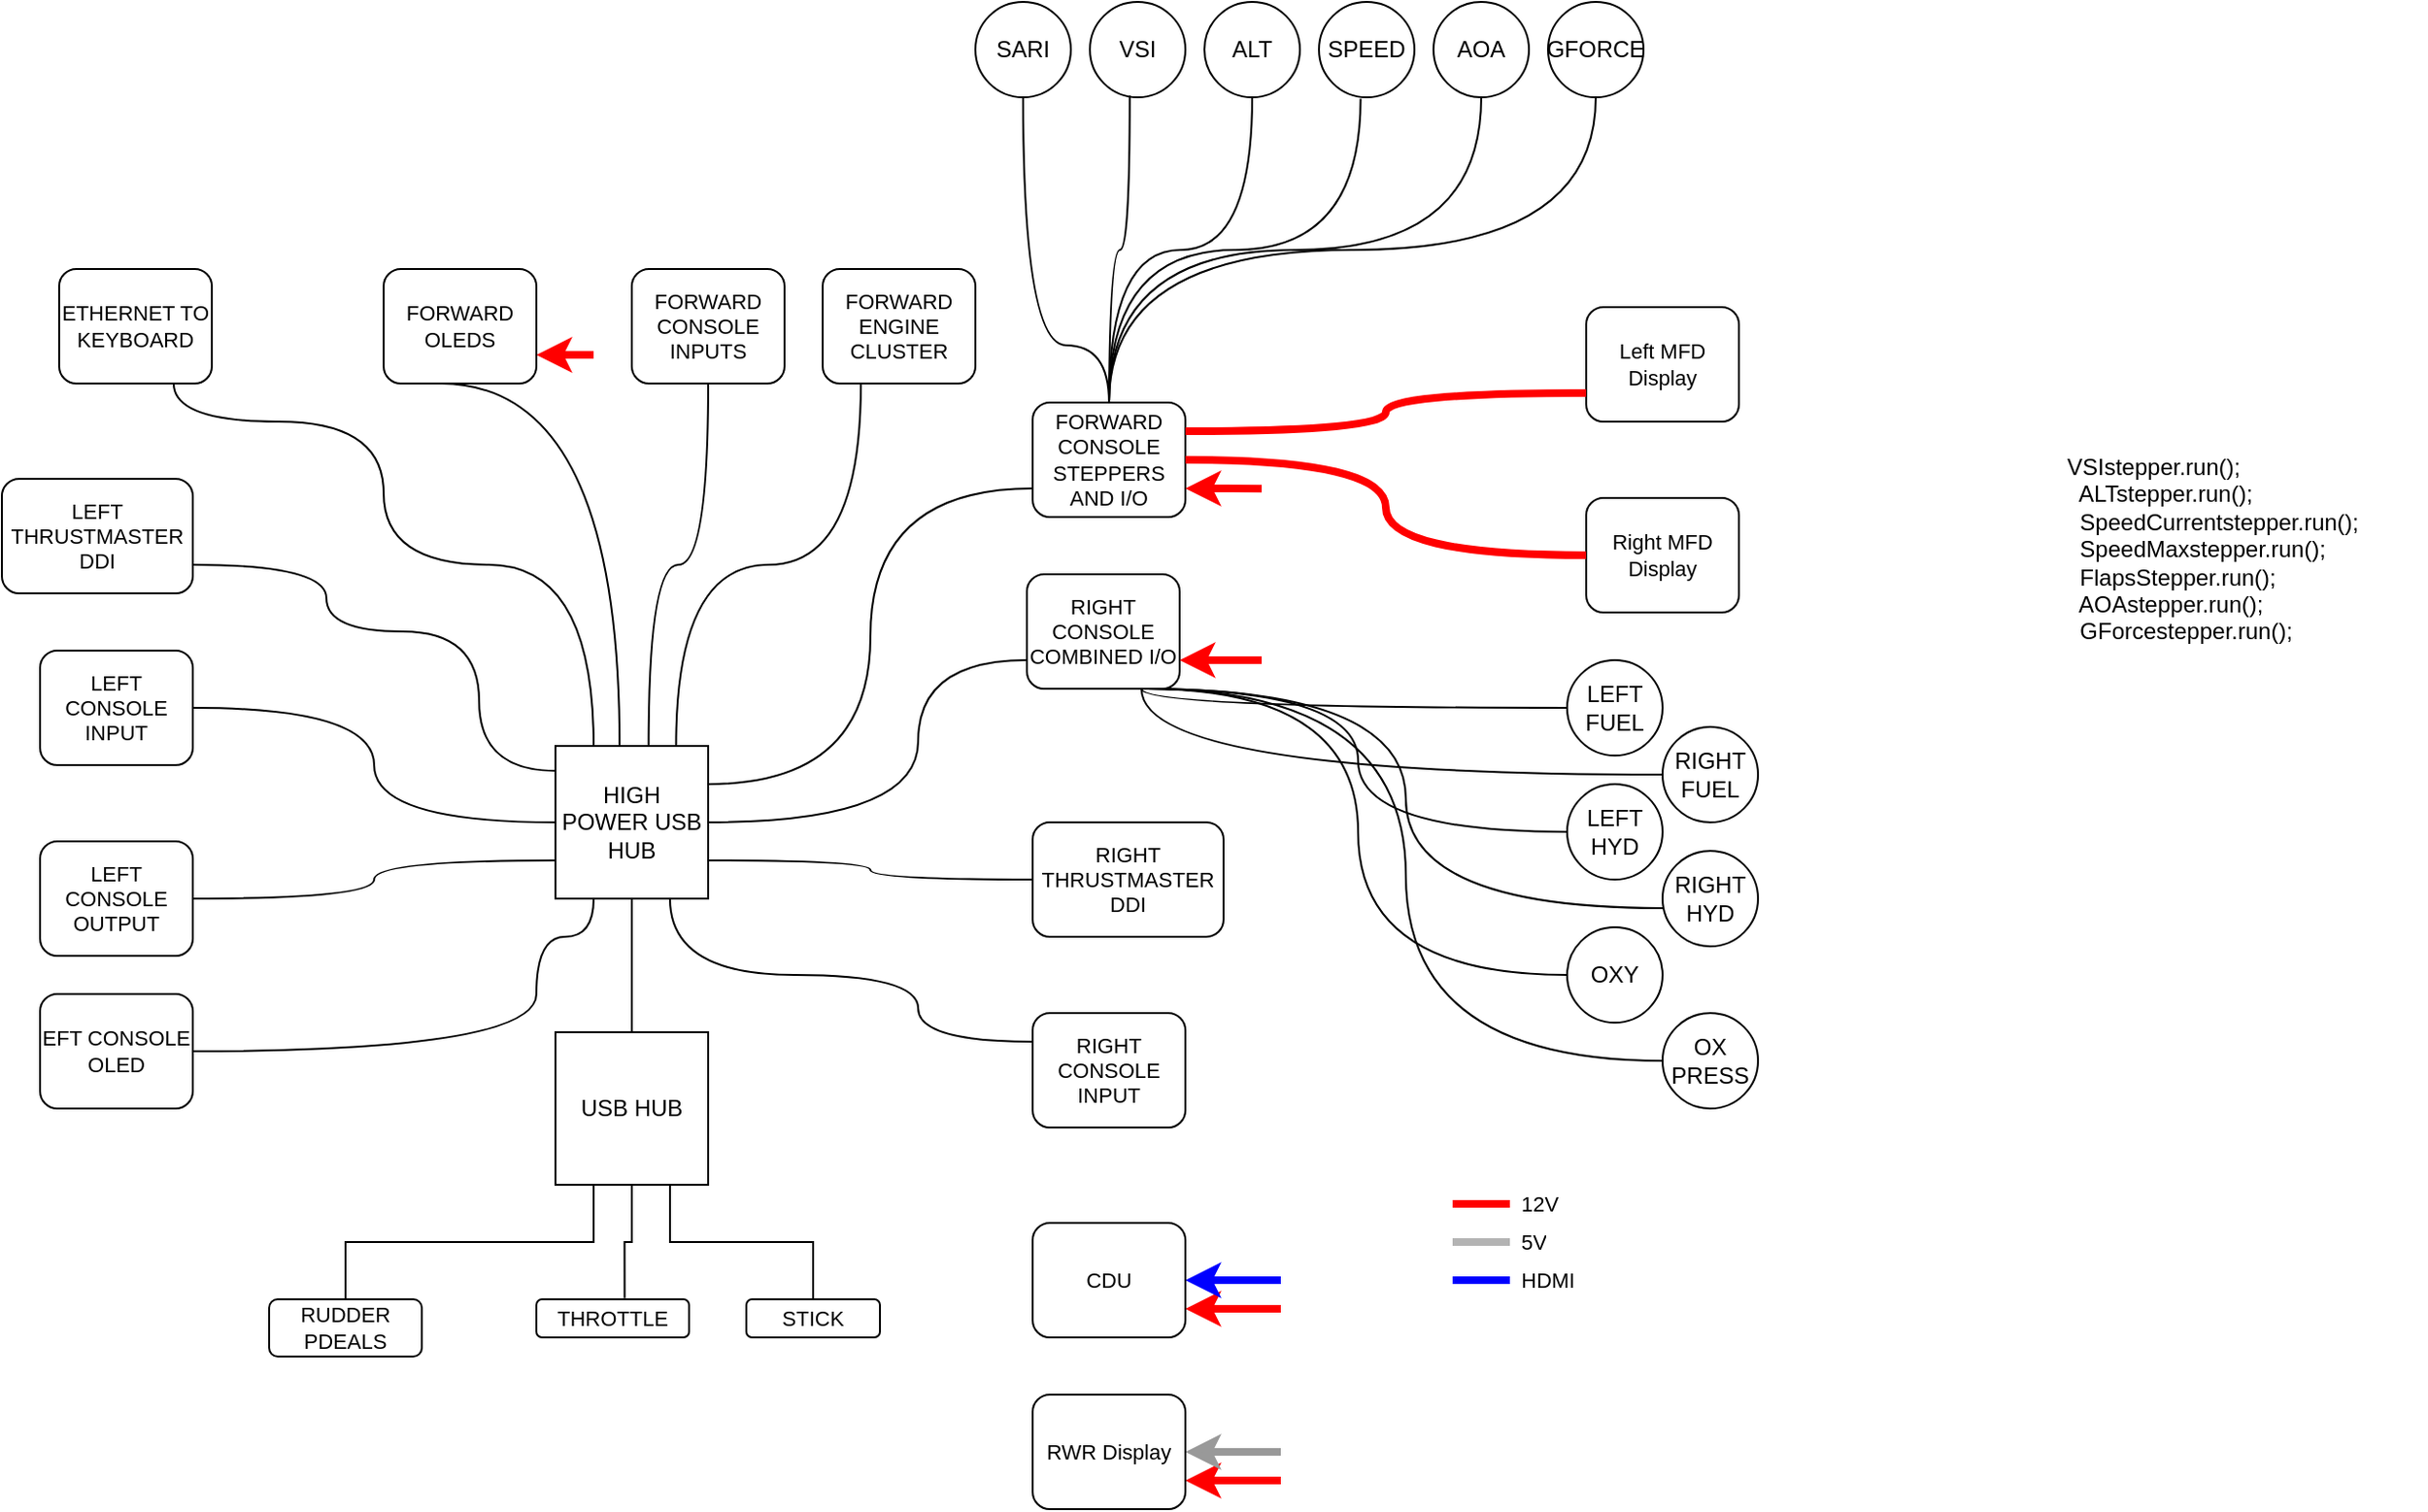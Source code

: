 <mxfile version="25.0.2" pages="2">
  <diagram name="USB" id="yBFjpGB_hnzksudnm4go">
    <mxGraphModel dx="602" dy="416" grid="1" gridSize="10" guides="1" tooltips="1" connect="1" arrows="1" fold="1" page="1" pageScale="1" pageWidth="1654" pageHeight="1169" math="0" shadow="0">
      <root>
        <mxCell id="0" />
        <mxCell id="1" parent="0" />
        <mxCell id="Ro6t9AoRWgbtbSuEfdBf-4" style="edgeStyle=orthogonalEdgeStyle;shape=connector;rounded=0;orthogonalLoop=1;jettySize=auto;html=1;exitX=1;exitY=0.75;exitDx=0;exitDy=0;entryX=0;entryY=0.5;entryDx=0;entryDy=0;strokeColor=default;align=center;verticalAlign=middle;fontFamily=Helvetica;fontSize=11;fontColor=default;labelBackgroundColor=default;endArrow=none;endFill=0;curved=1;" parent="1" source="rAlfIYWtiNr7He6zgziq-1" target="Ro6t9AoRWgbtbSuEfdBf-2" edge="1">
          <mxGeometry relative="1" as="geometry" />
        </mxCell>
        <mxCell id="rAlfIYWtiNr7He6zgziq-1" value="HIGH POWER USB HUB" style="whiteSpace=wrap;html=1;aspect=fixed;points=[[0,0,0,0,0],[0,0.25,0,0,0],[0,0.5,0,0,0],[0,0.75,0,0,0],[0,1,0,0,0],[0.25,0,0,0,0],[0.25,1,0,0,0],[0.42,0,0,0,0],[0.5,1,0,0,0],[0.61,0,0,0,0],[0.75,1,0,0,0],[0.79,0,0,0,0],[1,0,0,0,0],[1,0.25,0,0,0],[1,0.5,0,0,0],[1,0.75,0,0,0],[1,1,0,0,0]];" parent="1" vertex="1">
          <mxGeometry x="540" y="440" width="80" height="80" as="geometry" />
        </mxCell>
        <mxCell id="rAlfIYWtiNr7He6zgziq-4" style="edgeStyle=orthogonalEdgeStyle;rounded=0;orthogonalLoop=1;jettySize=auto;html=1;entryX=0.5;entryY=1;entryDx=0;entryDy=0;endArrow=none;endFill=0;strokeColor=default;align=center;verticalAlign=middle;fontFamily=Helvetica;fontSize=11;fontColor=default;labelBackgroundColor=default;curved=1;" parent="1" source="rAlfIYWtiNr7He6zgziq-3" target="rAlfIYWtiNr7He6zgziq-1" edge="1">
          <mxGeometry relative="1" as="geometry" />
        </mxCell>
        <mxCell id="rAlfIYWtiNr7He6zgziq-8" style="edgeStyle=orthogonalEdgeStyle;shape=connector;rounded=0;orthogonalLoop=1;jettySize=auto;html=1;exitX=0.25;exitY=1;exitDx=0;exitDy=0;entryX=0.5;entryY=0;entryDx=0;entryDy=0;strokeColor=default;align=center;verticalAlign=middle;fontFamily=Helvetica;fontSize=11;fontColor=default;labelBackgroundColor=default;endArrow=none;endFill=0;" parent="1" source="rAlfIYWtiNr7He6zgziq-3" target="rAlfIYWtiNr7He6zgziq-7" edge="1">
          <mxGeometry relative="1" as="geometry" />
        </mxCell>
        <mxCell id="rAlfIYWtiNr7He6zgziq-3" value="USB HUB" style="whiteSpace=wrap;html=1;aspect=fixed;" parent="1" vertex="1">
          <mxGeometry x="540" y="590" width="80" height="80" as="geometry" />
        </mxCell>
        <mxCell id="rAlfIYWtiNr7He6zgziq-10" style="edgeStyle=orthogonalEdgeStyle;shape=connector;rounded=0;orthogonalLoop=1;jettySize=auto;html=1;exitX=0.5;exitY=0;exitDx=0;exitDy=0;entryX=0.75;entryY=1;entryDx=0;entryDy=0;strokeColor=default;align=center;verticalAlign=middle;fontFamily=Helvetica;fontSize=11;fontColor=default;labelBackgroundColor=default;endArrow=none;endFill=0;" parent="1" source="rAlfIYWtiNr7He6zgziq-5" target="rAlfIYWtiNr7He6zgziq-3" edge="1">
          <mxGeometry relative="1" as="geometry" />
        </mxCell>
        <mxCell id="rAlfIYWtiNr7He6zgziq-5" value="STICK" style="rounded=1;whiteSpace=wrap;html=1;fontFamily=Helvetica;fontSize=11;fontColor=default;labelBackgroundColor=default;" parent="1" vertex="1">
          <mxGeometry x="640" y="730" width="70" height="20" as="geometry" />
        </mxCell>
        <mxCell id="rAlfIYWtiNr7He6zgziq-6" value="THROTTLE" style="rounded=1;whiteSpace=wrap;html=1;fontFamily=Helvetica;fontSize=11;fontColor=default;labelBackgroundColor=default;" parent="1" vertex="1">
          <mxGeometry x="530" y="730" width="80" height="20" as="geometry" />
        </mxCell>
        <mxCell id="rAlfIYWtiNr7He6zgziq-7" value="RUDDER PDEALS" style="rounded=1;whiteSpace=wrap;html=1;fontFamily=Helvetica;fontSize=11;fontColor=default;labelBackgroundColor=none;" parent="1" vertex="1">
          <mxGeometry x="390" y="730" width="80" height="30" as="geometry" />
        </mxCell>
        <mxCell id="rAlfIYWtiNr7He6zgziq-9" style="edgeStyle=orthogonalEdgeStyle;shape=connector;rounded=0;orthogonalLoop=1;jettySize=auto;html=1;exitX=0.5;exitY=1;exitDx=0;exitDy=0;entryX=0.578;entryY=-0.033;entryDx=0;entryDy=0;entryPerimeter=0;strokeColor=default;align=center;verticalAlign=middle;fontFamily=Helvetica;fontSize=11;fontColor=default;labelBackgroundColor=default;endArrow=none;endFill=0;" parent="1" source="rAlfIYWtiNr7He6zgziq-3" target="rAlfIYWtiNr7He6zgziq-6" edge="1">
          <mxGeometry relative="1" as="geometry" />
        </mxCell>
        <mxCell id="GTjIeOiFmsEKIcZ4Xf6M-12" style="edgeStyle=orthogonalEdgeStyle;shape=connector;rounded=0;orthogonalLoop=1;jettySize=auto;html=1;exitX=0.75;exitY=1;exitDx=0;exitDy=0;strokeColor=default;align=center;verticalAlign=middle;fontFamily=Helvetica;fontSize=11;fontColor=default;labelBackgroundColor=default;endArrow=none;endFill=0;curved=1;entryX=0.25;entryY=0;entryDx=0;entryDy=0;entryPerimeter=0;" parent="1" source="rAlfIYWtiNr7He6zgziq-11" target="rAlfIYWtiNr7He6zgziq-1" edge="1">
          <mxGeometry relative="1" as="geometry">
            <Array as="points">
              <mxPoint x="340" y="270" />
              <mxPoint x="450" y="270" />
              <mxPoint x="450" y="345" />
              <mxPoint x="560" y="345" />
            </Array>
            <mxPoint x="550" y="430" as="targetPoint" />
          </mxGeometry>
        </mxCell>
        <mxCell id="rAlfIYWtiNr7He6zgziq-11" value="ETHERNET TO KEYBOARD" style="rounded=1;whiteSpace=wrap;html=1;fontFamily=Helvetica;fontSize=11;fontColor=default;labelBackgroundColor=default;" parent="1" vertex="1">
          <mxGeometry x="280" y="190" width="80" height="60" as="geometry" />
        </mxCell>
        <mxCell id="GTjIeOiFmsEKIcZ4Xf6M-11" style="edgeStyle=orthogonalEdgeStyle;shape=connector;rounded=0;orthogonalLoop=1;jettySize=auto;html=1;exitX=1;exitY=0.5;exitDx=0;exitDy=0;entryX=0;entryY=0.5;entryDx=0;entryDy=0;strokeColor=default;align=center;verticalAlign=middle;fontFamily=Helvetica;fontSize=11;fontColor=default;labelBackgroundColor=default;endArrow=none;endFill=0;curved=1;" parent="1" source="GTjIeOiFmsEKIcZ4Xf6M-1" target="rAlfIYWtiNr7He6zgziq-1" edge="1">
          <mxGeometry relative="1" as="geometry" />
        </mxCell>
        <mxCell id="GTjIeOiFmsEKIcZ4Xf6M-1" value="LEFT CONSOLE INPUT" style="rounded=1;whiteSpace=wrap;html=1;fontFamily=Helvetica;fontSize=11;fontColor=default;labelBackgroundColor=default;" parent="1" vertex="1">
          <mxGeometry x="270" y="390" width="80" height="60" as="geometry" />
        </mxCell>
        <mxCell id="GTjIeOiFmsEKIcZ4Xf6M-10" style="edgeStyle=orthogonalEdgeStyle;shape=connector;rounded=0;orthogonalLoop=1;jettySize=auto;html=1;exitX=1;exitY=0.5;exitDx=0;exitDy=0;entryX=0;entryY=0.75;entryDx=0;entryDy=0;strokeColor=default;align=center;verticalAlign=middle;fontFamily=Helvetica;fontSize=11;fontColor=default;labelBackgroundColor=default;endArrow=none;endFill=0;curved=1;" parent="1" source="GTjIeOiFmsEKIcZ4Xf6M-2" target="rAlfIYWtiNr7He6zgziq-1" edge="1">
          <mxGeometry relative="1" as="geometry" />
        </mxCell>
        <mxCell id="GTjIeOiFmsEKIcZ4Xf6M-2" value="LEFT CONSOLE OUTPUT" style="rounded=1;whiteSpace=wrap;html=1;fontFamily=Helvetica;fontSize=11;fontColor=default;labelBackgroundColor=default;" parent="1" vertex="1">
          <mxGeometry x="270" y="490" width="80" height="60" as="geometry" />
        </mxCell>
        <mxCell id="GTjIeOiFmsEKIcZ4Xf6M-9" style="edgeStyle=orthogonalEdgeStyle;shape=connector;rounded=0;orthogonalLoop=1;jettySize=auto;html=1;exitX=1;exitY=0.5;exitDx=0;exitDy=0;entryX=0.25;entryY=1;entryDx=0;entryDy=0;strokeColor=default;align=center;verticalAlign=middle;fontFamily=Helvetica;fontSize=11;fontColor=default;labelBackgroundColor=default;endArrow=none;endFill=0;curved=1;" parent="1" source="GTjIeOiFmsEKIcZ4Xf6M-3" target="rAlfIYWtiNr7He6zgziq-1" edge="1">
          <mxGeometry relative="1" as="geometry">
            <Array as="points">
              <mxPoint x="530" y="600" />
              <mxPoint x="530" y="540" />
              <mxPoint x="560" y="540" />
            </Array>
          </mxGeometry>
        </mxCell>
        <mxCell id="GTjIeOiFmsEKIcZ4Xf6M-3" value="EFT CONSOLE OLED" style="rounded=1;whiteSpace=wrap;html=1;fontFamily=Helvetica;fontSize=11;fontColor=default;labelBackgroundColor=default;" parent="1" vertex="1">
          <mxGeometry x="270" y="570" width="80" height="60" as="geometry" />
        </mxCell>
        <mxCell id="GTjIeOiFmsEKIcZ4Xf6M-16" style="edgeStyle=orthogonalEdgeStyle;shape=connector;rounded=0;orthogonalLoop=1;jettySize=auto;html=1;exitX=0;exitY=0.75;exitDx=0;exitDy=0;entryX=1;entryY=0.5;entryDx=0;entryDy=0;strokeColor=default;align=center;verticalAlign=middle;fontFamily=Helvetica;fontSize=11;fontColor=default;labelBackgroundColor=default;endArrow=none;endFill=0;curved=1;" parent="1" source="GTjIeOiFmsEKIcZ4Xf6M-4" target="rAlfIYWtiNr7He6zgziq-1" edge="1">
          <mxGeometry relative="1" as="geometry">
            <Array as="points">
              <mxPoint x="730" y="395" />
              <mxPoint x="730" y="480" />
            </Array>
          </mxGeometry>
        </mxCell>
        <mxCell id="GTjIeOiFmsEKIcZ4Xf6M-4" value="RIGHT CONSOLE COMBINED I/O" style="rounded=1;whiteSpace=wrap;html=1;fontFamily=Helvetica;fontSize=11;fontColor=default;labelBackgroundColor=default;" parent="1" vertex="1">
          <mxGeometry x="787" y="350" width="80" height="60" as="geometry" />
        </mxCell>
        <mxCell id="Ro6t9AoRWgbtbSuEfdBf-3" style="edgeStyle=orthogonalEdgeStyle;rounded=0;orthogonalLoop=1;jettySize=auto;html=1;exitX=0;exitY=0.25;exitDx=0;exitDy=0;entryX=0.75;entryY=1;entryDx=0;entryDy=0;endArrow=none;endFill=0;strokeColor=default;align=center;verticalAlign=middle;fontFamily=Helvetica;fontSize=11;fontColor=default;labelBackgroundColor=default;curved=1;" parent="1" source="GTjIeOiFmsEKIcZ4Xf6M-5" target="rAlfIYWtiNr7He6zgziq-1" edge="1">
          <mxGeometry relative="1" as="geometry">
            <Array as="points">
              <mxPoint x="730" y="595" />
              <mxPoint x="730" y="560" />
              <mxPoint x="600" y="560" />
            </Array>
          </mxGeometry>
        </mxCell>
        <mxCell id="GTjIeOiFmsEKIcZ4Xf6M-5" value="RIGHT CONSOLE INPUT" style="rounded=1;whiteSpace=wrap;html=1;fontFamily=Helvetica;fontSize=11;fontColor=default;labelBackgroundColor=default;" parent="1" vertex="1">
          <mxGeometry x="790" y="580" width="80" height="60" as="geometry" />
        </mxCell>
        <mxCell id="GTjIeOiFmsEKIcZ4Xf6M-14" style="edgeStyle=orthogonalEdgeStyle;shape=connector;rounded=0;orthogonalLoop=1;jettySize=auto;html=1;exitX=0.5;exitY=1;exitDx=0;exitDy=0;strokeColor=default;align=center;verticalAlign=middle;fontFamily=Helvetica;fontSize=11;fontColor=default;labelBackgroundColor=default;endArrow=none;endFill=0;curved=1;entryX=0.61;entryY=0;entryDx=0;entryDy=0;entryPerimeter=0;" parent="1" source="GTjIeOiFmsEKIcZ4Xf6M-6" target="rAlfIYWtiNr7He6zgziq-1" edge="1">
          <mxGeometry relative="1" as="geometry">
            <mxPoint x="630" y="410" as="targetPoint" />
          </mxGeometry>
        </mxCell>
        <mxCell id="GTjIeOiFmsEKIcZ4Xf6M-6" value="FORWARD CONSOLE INPUTS" style="rounded=1;whiteSpace=wrap;html=1;fontFamily=Helvetica;fontSize=11;fontColor=default;labelBackgroundColor=default;" parent="1" vertex="1">
          <mxGeometry x="580" y="190" width="80" height="60" as="geometry" />
        </mxCell>
        <mxCell id="GTjIeOiFmsEKIcZ4Xf6M-13" style="edgeStyle=orthogonalEdgeStyle;shape=connector;rounded=0;orthogonalLoop=1;jettySize=auto;html=1;exitX=0.5;exitY=1;exitDx=0;exitDy=0;strokeColor=default;align=center;verticalAlign=middle;fontFamily=Helvetica;fontSize=11;fontColor=default;labelBackgroundColor=default;endArrow=none;endFill=0;curved=1;entryX=0.42;entryY=0;entryDx=0;entryDy=0;entryPerimeter=0;" parent="1" target="rAlfIYWtiNr7He6zgziq-1" edge="1">
          <mxGeometry relative="1" as="geometry">
            <mxPoint x="480" y="250.0" as="sourcePoint" />
            <mxPoint x="580" y="420" as="targetPoint" />
          </mxGeometry>
        </mxCell>
        <mxCell id="Ro6t9AoRWgbtbSuEfdBf-23" style="edgeStyle=orthogonalEdgeStyle;shape=connector;rounded=0;orthogonalLoop=1;jettySize=auto;html=1;exitX=1;exitY=0.75;exitDx=0;exitDy=0;strokeColor=#FF0000;align=center;verticalAlign=middle;fontFamily=Helvetica;fontSize=11;fontColor=default;labelBackgroundColor=default;endArrow=none;endFill=0;strokeWidth=4;startArrow=classic;startFill=1;fillColor=#f8cecc;" parent="1" source="GTjIeOiFmsEKIcZ4Xf6M-7" edge="1">
          <mxGeometry relative="1" as="geometry">
            <mxPoint x="560" y="235" as="targetPoint" />
          </mxGeometry>
        </mxCell>
        <mxCell id="GTjIeOiFmsEKIcZ4Xf6M-7" value="FORWARD OLEDS" style="rounded=1;whiteSpace=wrap;html=1;fontFamily=Helvetica;fontSize=11;fontColor=default;labelBackgroundColor=default;" parent="1" vertex="1">
          <mxGeometry x="450" y="190" width="80" height="60" as="geometry" />
        </mxCell>
        <mxCell id="GTjIeOiFmsEKIcZ4Xf6M-15" style="edgeStyle=orthogonalEdgeStyle;shape=connector;rounded=0;orthogonalLoop=1;jettySize=auto;html=1;exitX=0;exitY=0.75;exitDx=0;exitDy=0;entryX=1;entryY=0.25;entryDx=0;entryDy=0;strokeColor=default;align=center;verticalAlign=middle;fontFamily=Helvetica;fontSize=11;fontColor=default;labelBackgroundColor=default;endArrow=none;endFill=0;curved=1;" parent="1" source="GTjIeOiFmsEKIcZ4Xf6M-8" target="rAlfIYWtiNr7He6zgziq-1" edge="1">
          <mxGeometry relative="1" as="geometry" />
        </mxCell>
        <mxCell id="GTjIeOiFmsEKIcZ4Xf6M-8" value="FORWARD CONSOLE STEPPERS AND I/O" style="rounded=1;whiteSpace=wrap;html=1;fontFamily=Helvetica;fontSize=11;fontColor=default;labelBackgroundColor=none;" parent="1" vertex="1">
          <mxGeometry x="790" y="260" width="80" height="60" as="geometry" />
        </mxCell>
        <mxCell id="Ro6t9AoRWgbtbSuEfdBf-1" value="Left MFD&lt;div&gt;Display&lt;/div&gt;" style="rounded=1;whiteSpace=wrap;html=1;fontFamily=Helvetica;fontSize=11;fontColor=default;labelBackgroundColor=default;" parent="1" vertex="1">
          <mxGeometry x="1080" y="210" width="80" height="60" as="geometry" />
        </mxCell>
        <mxCell id="Ro6t9AoRWgbtbSuEfdBf-2" value="RIGHT THRUSTMASTER DDI" style="rounded=1;whiteSpace=wrap;html=1;fontFamily=Helvetica;fontSize=11;fontColor=default;labelBackgroundColor=default;" parent="1" vertex="1">
          <mxGeometry x="790" y="480" width="100" height="60" as="geometry" />
        </mxCell>
        <mxCell id="Ro6t9AoRWgbtbSuEfdBf-6" style="edgeStyle=orthogonalEdgeStyle;shape=connector;rounded=0;orthogonalLoop=1;jettySize=auto;html=1;exitX=1;exitY=0.75;exitDx=0;exitDy=0;strokeColor=default;align=center;verticalAlign=middle;fontFamily=Helvetica;fontSize=11;fontColor=default;labelBackgroundColor=default;endArrow=none;endFill=0;curved=1;" parent="1" source="Ro6t9AoRWgbtbSuEfdBf-5" target="rAlfIYWtiNr7He6zgziq-1" edge="1">
          <mxGeometry relative="1" as="geometry">
            <Array as="points">
              <mxPoint x="420" y="345" />
              <mxPoint x="420" y="380" />
              <mxPoint x="500" y="380" />
              <mxPoint x="500" y="453" />
            </Array>
            <mxPoint x="530" y="450" as="targetPoint" />
          </mxGeometry>
        </mxCell>
        <mxCell id="Ro6t9AoRWgbtbSuEfdBf-5" value="LEFT THRUSTMASTER DDI" style="rounded=1;whiteSpace=wrap;html=1;fontFamily=Helvetica;fontSize=11;fontColor=default;labelBackgroundColor=none;" parent="1" vertex="1">
          <mxGeometry x="250" y="300" width="100" height="60" as="geometry" />
        </mxCell>
        <mxCell id="Ro6t9AoRWgbtbSuEfdBf-7" value="Right MFD Display" style="rounded=1;whiteSpace=wrap;html=1;fontFamily=Helvetica;fontSize=11;fontColor=default;labelBackgroundColor=default;" parent="1" vertex="1">
          <mxGeometry x="1080" y="310" width="80" height="60" as="geometry" />
        </mxCell>
        <mxCell id="Ro6t9AoRWgbtbSuEfdBf-12" value="" style="endArrow=none;html=1;rounded=0;strokeColor=#FF0000;align=center;verticalAlign=middle;fontFamily=Helvetica;fontSize=11;fontColor=default;labelBackgroundColor=default;edgeStyle=orthogonalEdgeStyle;strokeWidth=4;endFill=0;fillColor=#f8cecc;" parent="1" edge="1">
          <mxGeometry width="50" height="50" relative="1" as="geometry">
            <mxPoint x="1010" y="680" as="sourcePoint" />
            <mxPoint x="1040" y="680" as="targetPoint" />
          </mxGeometry>
        </mxCell>
        <mxCell id="Ro6t9AoRWgbtbSuEfdBf-13" value="12V" style="text;strokeColor=none;fillColor=none;align=left;verticalAlign=middle;spacingLeft=4;spacingRight=4;overflow=hidden;points=[[0,0.5],[1,0.5]];portConstraint=eastwest;rotatable=0;whiteSpace=wrap;html=1;fontFamily=Helvetica;fontSize=11;fontColor=default;labelBackgroundColor=default;" parent="1" vertex="1">
          <mxGeometry x="1040" y="670" width="80" height="20" as="geometry" />
        </mxCell>
        <mxCell id="Ro6t9AoRWgbtbSuEfdBf-14" value="" style="endArrow=none;html=1;rounded=0;strokeColor=#B3B3B3;align=center;verticalAlign=middle;fontFamily=Helvetica;fontSize=11;fontColor=default;labelBackgroundColor=default;edgeStyle=orthogonalEdgeStyle;strokeWidth=4;endFill=0;fillColor=#f8cecc;" parent="1" edge="1">
          <mxGeometry width="50" height="50" relative="1" as="geometry">
            <mxPoint x="1010" y="700" as="sourcePoint" />
            <mxPoint x="1040" y="700" as="targetPoint" />
          </mxGeometry>
        </mxCell>
        <mxCell id="Ro6t9AoRWgbtbSuEfdBf-15" value="5V" style="text;strokeColor=none;fillColor=none;align=left;verticalAlign=middle;spacingLeft=4;spacingRight=4;overflow=hidden;points=[[0,0.5],[1,0.5]];portConstraint=eastwest;rotatable=0;whiteSpace=wrap;html=1;fontFamily=Helvetica;fontSize=11;fontColor=default;labelBackgroundColor=default;" parent="1" vertex="1">
          <mxGeometry x="1040" y="690" width="80" height="20" as="geometry" />
        </mxCell>
        <mxCell id="Ro6t9AoRWgbtbSuEfdBf-29" style="edgeStyle=orthogonalEdgeStyle;shape=connector;rounded=0;orthogonalLoop=1;jettySize=auto;html=1;exitX=1;exitY=0.75;exitDx=0;exitDy=0;strokeColor=#FF0000;align=center;verticalAlign=middle;fontFamily=Helvetica;fontSize=11;fontColor=default;labelBackgroundColor=default;endArrow=none;endFill=0;strokeWidth=4;resizable=1;startArrow=classic;startFill=1;fillColor=#f8cecc;" parent="1" source="Ro6t9AoRWgbtbSuEfdBf-28" edge="1">
          <mxGeometry relative="1" as="geometry">
            <mxPoint x="920" y="735" as="targetPoint" />
          </mxGeometry>
        </mxCell>
        <mxCell id="Ro6t9AoRWgbtbSuEfdBf-30" style="edgeStyle=orthogonalEdgeStyle;shape=connector;rounded=0;orthogonalLoop=1;jettySize=auto;html=1;exitX=1;exitY=0.5;exitDx=0;exitDy=0;strokeColor=#0000FF;align=center;verticalAlign=middle;fontFamily=Helvetica;fontSize=11;fontColor=default;labelBackgroundColor=default;endArrow=none;endFill=0;strokeWidth=4;resizable=1;startArrow=classic;startFill=1;fillColor=#f8cecc;" parent="1" source="Ro6t9AoRWgbtbSuEfdBf-28" edge="1">
          <mxGeometry relative="1" as="geometry">
            <mxPoint x="920" y="720" as="targetPoint" />
          </mxGeometry>
        </mxCell>
        <mxCell id="Ro6t9AoRWgbtbSuEfdBf-28" value="CDU" style="rounded=1;whiteSpace=wrap;html=1;fontFamily=Helvetica;fontSize=11;fontColor=default;labelBackgroundColor=default;" parent="1" vertex="1">
          <mxGeometry x="790" y="690" width="80" height="60" as="geometry" />
        </mxCell>
        <mxCell id="Ro6t9AoRWgbtbSuEfdBf-31" value="" style="endArrow=none;html=1;rounded=0;strokeColor=#0000FF;align=center;verticalAlign=middle;fontFamily=Helvetica;fontSize=11;fontColor=default;labelBackgroundColor=default;edgeStyle=orthogonalEdgeStyle;strokeWidth=4;endFill=0;fillColor=#f8cecc;" parent="1" edge="1">
          <mxGeometry width="50" height="50" relative="1" as="geometry">
            <mxPoint x="1010" y="720" as="sourcePoint" />
            <mxPoint x="1040" y="720" as="targetPoint" />
          </mxGeometry>
        </mxCell>
        <mxCell id="Ro6t9AoRWgbtbSuEfdBf-32" value="HDMI" style="text;strokeColor=none;fillColor=none;align=left;verticalAlign=middle;spacingLeft=4;spacingRight=4;overflow=hidden;points=[[0,0.5],[1,0.5]];portConstraint=eastwest;rotatable=0;whiteSpace=wrap;html=1;fontFamily=Helvetica;fontSize=11;fontColor=default;labelBackgroundColor=default;" parent="1" vertex="1">
          <mxGeometry x="1040" y="710" width="80" height="20" as="geometry" />
        </mxCell>
        <mxCell id="Ro6t9AoRWgbtbSuEfdBf-33" style="edgeStyle=orthogonalEdgeStyle;shape=connector;rounded=0;orthogonalLoop=1;jettySize=auto;html=1;exitX=1;exitY=0.75;exitDx=0;exitDy=0;strokeColor=#FF0000;align=center;verticalAlign=middle;fontFamily=Helvetica;fontSize=11;fontColor=default;labelBackgroundColor=default;endArrow=none;endFill=0;strokeWidth=4;resizable=1;startArrow=classic;startFill=1;fillColor=#f8cecc;" parent="1" source="Ro6t9AoRWgbtbSuEfdBf-35" edge="1">
          <mxGeometry relative="1" as="geometry">
            <mxPoint x="920" y="825" as="targetPoint" />
          </mxGeometry>
        </mxCell>
        <mxCell id="Ro6t9AoRWgbtbSuEfdBf-34" style="edgeStyle=orthogonalEdgeStyle;shape=connector;rounded=0;orthogonalLoop=1;jettySize=auto;html=1;exitX=1;exitY=0.5;exitDx=0;exitDy=0;strokeColor=#999999;align=center;verticalAlign=middle;fontFamily=Helvetica;fontSize=11;fontColor=default;labelBackgroundColor=default;endArrow=none;endFill=0;strokeWidth=4;resizable=1;startArrow=classic;startFill=1;fillColor=#f8cecc;" parent="1" source="Ro6t9AoRWgbtbSuEfdBf-35" edge="1">
          <mxGeometry relative="1" as="geometry">
            <mxPoint x="920" y="810" as="targetPoint" />
          </mxGeometry>
        </mxCell>
        <mxCell id="Ro6t9AoRWgbtbSuEfdBf-35" value="RWR Display" style="rounded=1;whiteSpace=wrap;html=1;fontFamily=Helvetica;fontSize=11;fontColor=default;labelBackgroundColor=default;" parent="1" vertex="1">
          <mxGeometry x="790" y="780" width="80" height="60" as="geometry" />
        </mxCell>
        <mxCell id="20-6CoQ2b86NDa6X41OU-2" value="FORWARD ENGINE CLUSTER" style="rounded=1;whiteSpace=wrap;html=1;fontFamily=Helvetica;fontSize=11;fontColor=default;labelBackgroundColor=default;" vertex="1" parent="1">
          <mxGeometry x="680" y="190" width="80" height="60" as="geometry" />
        </mxCell>
        <mxCell id="20-6CoQ2b86NDa6X41OU-3" style="edgeStyle=orthogonalEdgeStyle;shape=connector;rounded=0;orthogonalLoop=1;jettySize=auto;html=1;exitX=0.25;exitY=1;exitDx=0;exitDy=0;strokeColor=default;align=center;verticalAlign=middle;fontFamily=Helvetica;fontSize=11;fontColor=default;labelBackgroundColor=default;endArrow=none;endFill=0;curved=1;entryX=0.79;entryY=0;entryDx=0;entryDy=0;entryPerimeter=0;" edge="1" parent="1" source="20-6CoQ2b86NDa6X41OU-2" target="rAlfIYWtiNr7He6zgziq-1">
          <mxGeometry relative="1" as="geometry">
            <mxPoint x="630" y="260" as="sourcePoint" />
            <mxPoint x="630" y="410" as="targetPoint" />
          </mxGeometry>
        </mxCell>
        <mxCell id="20-6CoQ2b86NDa6X41OU-4" value="VSI" style="ellipse;whiteSpace=wrap;html=1;aspect=fixed;" vertex="1" parent="1">
          <mxGeometry x="820" y="50" width="50" height="50" as="geometry" />
        </mxCell>
        <UserObject label="VSIstepper.run();&#xa;  ALTstepper.run();&#xa;  SpeedCurrentstepper.run();&#xa;  SpeedMaxstepper.run();&#xa;  FlapsStepper.run();&#xa;  AOAstepper.run();&#xa;  GForcestepper.run();" link="VSIstepper.run();&#xa;  ALTstepper.run();&#xa;  SpeedCurrentstepper.run();&#xa;  SpeedMaxstepper.run();&#xa;  FlapsStepper.run();&#xa;  AOAstepper.run();&#xa;  GForcestepper.run();" id="20-6CoQ2b86NDa6X41OU-5">
          <mxCell style="text;whiteSpace=wrap;" vertex="1" parent="1">
            <mxGeometry x="1330" y="280" width="190" height="120" as="geometry" />
          </mxCell>
        </UserObject>
        <mxCell id="20-6CoQ2b86NDa6X41OU-6" value="ALT" style="ellipse;whiteSpace=wrap;html=1;aspect=fixed;" vertex="1" parent="1">
          <mxGeometry x="880" y="50" width="50" height="50" as="geometry" />
        </mxCell>
        <mxCell id="20-6CoQ2b86NDa6X41OU-7" value="SPEED" style="ellipse;whiteSpace=wrap;html=1;aspect=fixed;" vertex="1" parent="1">
          <mxGeometry x="940" y="50" width="50" height="50" as="geometry" />
        </mxCell>
        <mxCell id="20-6CoQ2b86NDa6X41OU-9" value="AOA" style="ellipse;whiteSpace=wrap;html=1;aspect=fixed;" vertex="1" parent="1">
          <mxGeometry x="1000" y="50" width="50" height="50" as="geometry" />
        </mxCell>
        <mxCell id="20-6CoQ2b86NDa6X41OU-10" value="GFORCE" style="ellipse;whiteSpace=wrap;html=1;aspect=fixed;" vertex="1" parent="1">
          <mxGeometry x="1060" y="50" width="50" height="50" as="geometry" />
        </mxCell>
        <mxCell id="20-6CoQ2b86NDa6X41OU-12" value="" style="endArrow=none;html=1;rounded=0;entryX=0.417;entryY=0.983;entryDx=0;entryDy=0;entryPerimeter=0;strokeColor=default;align=center;verticalAlign=middle;fontFamily=Helvetica;fontSize=11;fontColor=default;labelBackgroundColor=default;elbow=vertical;curved=1;edgeStyle=orthogonalEdgeStyle;" edge="1" parent="1" target="20-6CoQ2b86NDa6X41OU-4">
          <mxGeometry width="50" height="50" relative="1" as="geometry">
            <mxPoint x="830" y="260" as="sourcePoint" />
            <mxPoint x="780" y="110" as="targetPoint" />
          </mxGeometry>
        </mxCell>
        <mxCell id="20-6CoQ2b86NDa6X41OU-14" value="" style="endArrow=none;html=1;rounded=0;exitX=0.5;exitY=0;exitDx=0;exitDy=0;entryX=0.5;entryY=1;entryDx=0;entryDy=0;strokeColor=default;align=center;verticalAlign=middle;fontFamily=Helvetica;fontSize=11;fontColor=default;labelBackgroundColor=default;elbow=vertical;curved=1;edgeStyle=orthogonalEdgeStyle;" edge="1" parent="1" source="GTjIeOiFmsEKIcZ4Xf6M-8" target="20-6CoQ2b86NDa6X41OU-6">
          <mxGeometry width="50" height="50" relative="1" as="geometry">
            <mxPoint x="730" y="200" as="sourcePoint" />
            <mxPoint x="846" y="109" as="targetPoint" />
          </mxGeometry>
        </mxCell>
        <mxCell id="20-6CoQ2b86NDa6X41OU-15" value="" style="endArrow=none;html=1;rounded=0;entryX=0.436;entryY=1.015;entryDx=0;entryDy=0;entryPerimeter=0;strokeColor=default;align=center;verticalAlign=middle;fontFamily=Helvetica;fontSize=11;fontColor=default;labelBackgroundColor=default;elbow=vertical;curved=1;edgeStyle=orthogonalEdgeStyle;" edge="1" parent="1" target="20-6CoQ2b86NDa6X41OU-7">
          <mxGeometry width="50" height="50" relative="1" as="geometry">
            <mxPoint x="830" y="260" as="sourcePoint" />
            <mxPoint x="915" y="110" as="targetPoint" />
            <Array as="points">
              <mxPoint x="830" y="180" />
              <mxPoint x="962" y="180" />
            </Array>
          </mxGeometry>
        </mxCell>
        <mxCell id="20-6CoQ2b86NDa6X41OU-16" value="" style="endArrow=none;html=1;rounded=0;exitX=0.5;exitY=0;exitDx=0;exitDy=0;entryX=0.5;entryY=1;entryDx=0;entryDy=0;strokeColor=default;align=center;verticalAlign=middle;fontFamily=Helvetica;fontSize=11;fontColor=default;labelBackgroundColor=default;elbow=vertical;curved=1;edgeStyle=orthogonalEdgeStyle;" edge="1" parent="1" source="GTjIeOiFmsEKIcZ4Xf6M-8" target="20-6CoQ2b86NDa6X41OU-9">
          <mxGeometry width="50" height="50" relative="1" as="geometry">
            <mxPoint x="730" y="200" as="sourcePoint" />
            <mxPoint x="972" y="111" as="targetPoint" />
          </mxGeometry>
        </mxCell>
        <mxCell id="20-6CoQ2b86NDa6X41OU-17" value="" style="endArrow=none;html=1;rounded=0;entryX=0.5;entryY=1;entryDx=0;entryDy=0;exitX=0.5;exitY=0;exitDx=0;exitDy=0;strokeColor=default;align=center;verticalAlign=middle;fontFamily=Helvetica;fontSize=11;fontColor=default;labelBackgroundColor=default;elbow=vertical;curved=1;edgeStyle=orthogonalEdgeStyle;" edge="1" parent="1" source="GTjIeOiFmsEKIcZ4Xf6M-8" target="20-6CoQ2b86NDa6X41OU-10">
          <mxGeometry width="50" height="50" relative="1" as="geometry">
            <mxPoint x="720" y="190" as="sourcePoint" />
            <mxPoint x="1035" y="110" as="targetPoint" />
          </mxGeometry>
        </mxCell>
        <mxCell id="20-6CoQ2b86NDa6X41OU-18" value="SARI" style="ellipse;whiteSpace=wrap;html=1;aspect=fixed;" vertex="1" parent="1">
          <mxGeometry x="760" y="50" width="50" height="50" as="geometry" />
        </mxCell>
        <mxCell id="20-6CoQ2b86NDa6X41OU-19" value="" style="endArrow=none;html=1;rounded=0;entryX=0.5;entryY=1;entryDx=0;entryDy=0;elbow=vertical;strokeColor=default;align=center;verticalAlign=middle;fontFamily=Helvetica;fontSize=11;fontColor=default;labelBackgroundColor=default;edgeStyle=orthogonalEdgeStyle;curved=1;" edge="1" parent="1" target="20-6CoQ2b86NDa6X41OU-18">
          <mxGeometry width="50" height="50" relative="1" as="geometry">
            <mxPoint x="830" y="260" as="sourcePoint" />
            <mxPoint x="846" y="109" as="targetPoint" />
            <Array as="points">
              <mxPoint x="830" y="230" />
              <mxPoint x="785" y="230" />
            </Array>
          </mxGeometry>
        </mxCell>
        <mxCell id="20-6CoQ2b86NDa6X41OU-20" value="LEFT FUEL" style="ellipse;whiteSpace=wrap;html=1;aspect=fixed;" vertex="1" parent="1">
          <mxGeometry x="1070" y="395" width="50" height="50" as="geometry" />
        </mxCell>
        <mxCell id="20-6CoQ2b86NDa6X41OU-21" value="RIGHT FUEL" style="ellipse;whiteSpace=wrap;html=1;aspect=fixed;" vertex="1" parent="1">
          <mxGeometry x="1120" y="430" width="50" height="50" as="geometry" />
        </mxCell>
        <mxCell id="20-6CoQ2b86NDa6X41OU-22" value="LEFT HYD" style="ellipse;whiteSpace=wrap;html=1;aspect=fixed;" vertex="1" parent="1">
          <mxGeometry x="1070" y="460" width="50" height="50" as="geometry" />
        </mxCell>
        <mxCell id="20-6CoQ2b86NDa6X41OU-23" value="RIGHT HYD" style="ellipse;whiteSpace=wrap;html=1;aspect=fixed;" vertex="1" parent="1">
          <mxGeometry x="1120" y="495" width="50" height="50" as="geometry" />
        </mxCell>
        <mxCell id="20-6CoQ2b86NDa6X41OU-25" value="OXY" style="ellipse;whiteSpace=wrap;html=1;aspect=fixed;" vertex="1" parent="1">
          <mxGeometry x="1070" y="535" width="50" height="50" as="geometry" />
        </mxCell>
        <mxCell id="20-6CoQ2b86NDa6X41OU-26" value="OX PRESS" style="ellipse;whiteSpace=wrap;html=1;aspect=fixed;" vertex="1" parent="1">
          <mxGeometry x="1120" y="580" width="50" height="50" as="geometry" />
        </mxCell>
        <mxCell id="20-6CoQ2b86NDa6X41OU-27" value="" style="endArrow=none;html=1;rounded=0;entryX=0;entryY=0.5;entryDx=0;entryDy=0;exitX=0.75;exitY=1;exitDx=0;exitDy=0;edgeStyle=orthogonalEdgeStyle;curved=1;" edge="1" parent="1" source="GTjIeOiFmsEKIcZ4Xf6M-4" target="20-6CoQ2b86NDa6X41OU-20">
          <mxGeometry width="50" height="50" relative="1" as="geometry">
            <mxPoint x="950" y="500" as="sourcePoint" />
            <mxPoint x="1000" y="450" as="targetPoint" />
          </mxGeometry>
        </mxCell>
        <mxCell id="20-6CoQ2b86NDa6X41OU-28" value="" style="endArrow=none;html=1;rounded=0;entryX=0;entryY=0.5;entryDx=0;entryDy=0;exitX=0.75;exitY=1;exitDx=0;exitDy=0;strokeColor=default;align=center;verticalAlign=middle;fontFamily=Helvetica;fontSize=11;fontColor=default;labelBackgroundColor=default;curved=1;edgeStyle=orthogonalEdgeStyle;" edge="1" parent="1" source="GTjIeOiFmsEKIcZ4Xf6M-4" target="20-6CoQ2b86NDa6X41OU-21">
          <mxGeometry width="50" height="50" relative="1" as="geometry">
            <mxPoint x="857" y="420" as="sourcePoint" />
            <mxPoint x="1080" y="430" as="targetPoint" />
          </mxGeometry>
        </mxCell>
        <mxCell id="20-6CoQ2b86NDa6X41OU-29" value="" style="endArrow=none;html=1;rounded=0;entryX=0;entryY=0.5;entryDx=0;entryDy=0;edgeStyle=orthogonalEdgeStyle;curved=1;" edge="1" parent="1" target="20-6CoQ2b86NDa6X41OU-22">
          <mxGeometry width="50" height="50" relative="1" as="geometry">
            <mxPoint x="850" y="410" as="sourcePoint" />
            <mxPoint x="1140" y="455" as="targetPoint" />
          </mxGeometry>
        </mxCell>
        <mxCell id="20-6CoQ2b86NDa6X41OU-30" value="" style="endArrow=none;html=1;rounded=0;entryX=0;entryY=0.6;entryDx=0;entryDy=0;entryPerimeter=0;edgeStyle=orthogonalEdgeStyle;curved=1;" edge="1" parent="1" target="20-6CoQ2b86NDa6X41OU-23">
          <mxGeometry width="50" height="50" relative="1" as="geometry">
            <mxPoint x="850" y="410" as="sourcePoint" />
            <mxPoint x="1080" y="495" as="targetPoint" />
          </mxGeometry>
        </mxCell>
        <mxCell id="20-6CoQ2b86NDa6X41OU-31" value="" style="endArrow=none;html=1;rounded=0;entryX=0;entryY=0.5;entryDx=0;entryDy=0;edgeStyle=orthogonalEdgeStyle;curved=1;" edge="1" parent="1" target="20-6CoQ2b86NDa6X41OU-25">
          <mxGeometry width="50" height="50" relative="1" as="geometry">
            <mxPoint x="850" y="410" as="sourcePoint" />
            <mxPoint x="1140" y="540" as="targetPoint" />
          </mxGeometry>
        </mxCell>
        <mxCell id="20-6CoQ2b86NDa6X41OU-32" value="" style="endArrow=none;html=1;rounded=0;entryX=0;entryY=0.5;entryDx=0;entryDy=0;edgeStyle=orthogonalEdgeStyle;curved=1;" edge="1" parent="1" target="20-6CoQ2b86NDa6X41OU-26">
          <mxGeometry width="50" height="50" relative="1" as="geometry">
            <mxPoint x="850" y="410" as="sourcePoint" />
            <mxPoint x="1080" y="570" as="targetPoint" />
          </mxGeometry>
        </mxCell>
        <mxCell id="Ro6t9AoRWgbtbSuEfdBf-26" value="Power" parent="0" />
        <mxCell id="Ro6t9AoRWgbtbSuEfdBf-25" style="edgeStyle=orthogonalEdgeStyle;shape=connector;rounded=0;orthogonalLoop=1;jettySize=auto;html=1;exitX=1;exitY=0.75;exitDx=0;exitDy=0;strokeColor=#FF0000;align=center;verticalAlign=middle;fontFamily=Helvetica;fontSize=11;fontColor=default;labelBackgroundColor=default;endArrow=none;endFill=0;strokeWidth=4;startArrow=classic;startFill=1;fillColor=#f8cecc;movable=1;resizable=1;rotatable=1;deletable=1;editable=1;locked=0;connectable=1;" parent="Ro6t9AoRWgbtbSuEfdBf-26" source="GTjIeOiFmsEKIcZ4Xf6M-4" edge="1">
          <mxGeometry relative="1" as="geometry">
            <mxPoint x="910" y="395" as="targetPoint" />
          </mxGeometry>
        </mxCell>
        <mxCell id="Ro6t9AoRWgbtbSuEfdBf-8" style="edgeStyle=orthogonalEdgeStyle;shape=connector;rounded=0;orthogonalLoop=1;jettySize=auto;html=1;exitX=1;exitY=0.25;exitDx=0;exitDy=0;entryX=0;entryY=0.75;entryDx=0;entryDy=0;strokeColor=#FF0000;align=center;verticalAlign=middle;fontFamily=Helvetica;fontSize=11;fontColor=default;labelBackgroundColor=default;endArrow=none;endFill=0;strokeWidth=4;fillColor=#f8cecc;curved=1;" parent="Ro6t9AoRWgbtbSuEfdBf-26" source="GTjIeOiFmsEKIcZ4Xf6M-8" target="Ro6t9AoRWgbtbSuEfdBf-1" edge="1">
          <mxGeometry relative="1" as="geometry" />
        </mxCell>
        <mxCell id="Ro6t9AoRWgbtbSuEfdBf-9" style="edgeStyle=orthogonalEdgeStyle;shape=connector;rounded=0;orthogonalLoop=1;jettySize=auto;html=1;exitX=1;exitY=0.5;exitDx=0;exitDy=0;entryX=0;entryY=0.5;entryDx=0;entryDy=0;strokeColor=#FF0000;align=center;verticalAlign=middle;fontFamily=Helvetica;fontSize=11;fontColor=default;labelBackgroundColor=default;endArrow=none;endFill=0;fillColor=#f8cecc;strokeWidth=4;curved=1;" parent="Ro6t9AoRWgbtbSuEfdBf-26" source="GTjIeOiFmsEKIcZ4Xf6M-8" target="Ro6t9AoRWgbtbSuEfdBf-7" edge="1">
          <mxGeometry relative="1" as="geometry" />
        </mxCell>
        <mxCell id="Ro6t9AoRWgbtbSuEfdBf-20" style="edgeStyle=orthogonalEdgeStyle;shape=connector;rounded=0;orthogonalLoop=1;jettySize=auto;html=1;exitX=1;exitY=0.75;exitDx=0;exitDy=0;strokeColor=#FF0000;align=center;verticalAlign=middle;fontFamily=Helvetica;fontSize=11;fontColor=default;labelBackgroundColor=default;endArrow=none;endFill=0;strokeWidth=4;fillColor=#f8cecc;startArrow=classic;startFill=1;" parent="Ro6t9AoRWgbtbSuEfdBf-26" source="GTjIeOiFmsEKIcZ4Xf6M-8" edge="1">
          <mxGeometry relative="1" as="geometry">
            <mxPoint x="910" y="305.154" as="targetPoint" />
          </mxGeometry>
        </mxCell>
        <mxCell id="Ro6t9AoRWgbtbSuEfdBf-27" value="USB" parent="0" />
      </root>
    </mxGraphModel>
  </diagram>
  <diagram id="JR1EUVLMkFLlxkjsG0EP" name="POWER">
    <mxGraphModel dx="1114" dy="769" grid="1" gridSize="10" guides="1" tooltips="1" connect="1" arrows="1" fold="1" page="1" pageScale="1" pageWidth="1654" pageHeight="1169" math="0" shadow="0">
      <root>
        <mxCell id="0" />
        <mxCell id="1" parent="0" />
      </root>
    </mxGraphModel>
  </diagram>
</mxfile>
